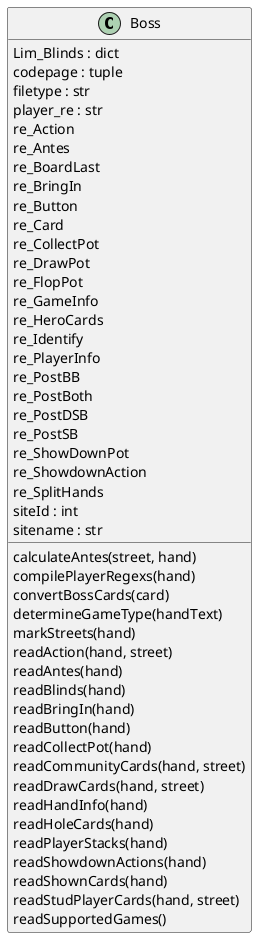 @startuml classes
set namespaceSeparator none
class "Boss" as BossToFpdb.Boss {
  Lim_Blinds : dict
  codepage : tuple
  filetype : str
  player_re : str
  re_Action
  re_Antes
  re_BoardLast
  re_BringIn
  re_Button
  re_Card
  re_CollectPot
  re_DrawPot
  re_FlopPot
  re_GameInfo
  re_HeroCards
  re_Identify
  re_PlayerInfo
  re_PostBB
  re_PostBoth
  re_PostDSB
  re_PostSB
  re_ShowDownPot
  re_ShowdownAction
  re_SplitHands
  siteId : int
  sitename : str
  calculateAntes(street, hand)
  compilePlayerRegexs(hand)
  convertBossCards(card)
  determineGameType(handText)
  markStreets(hand)
  readAction(hand, street)
  readAntes(hand)
  readBlinds(hand)
  readBringIn(hand)
  readButton(hand)
  readCollectPot(hand)
  readCommunityCards(hand, street)
  readDrawCards(hand, street)
  readHandInfo(hand)
  readHoleCards(hand)
  readPlayerStacks(hand)
  readShowdownActions(hand)
  readShownCards(hand)
  readStudPlayerCards(hand, street)
  readSupportedGames()
}
@enduml

